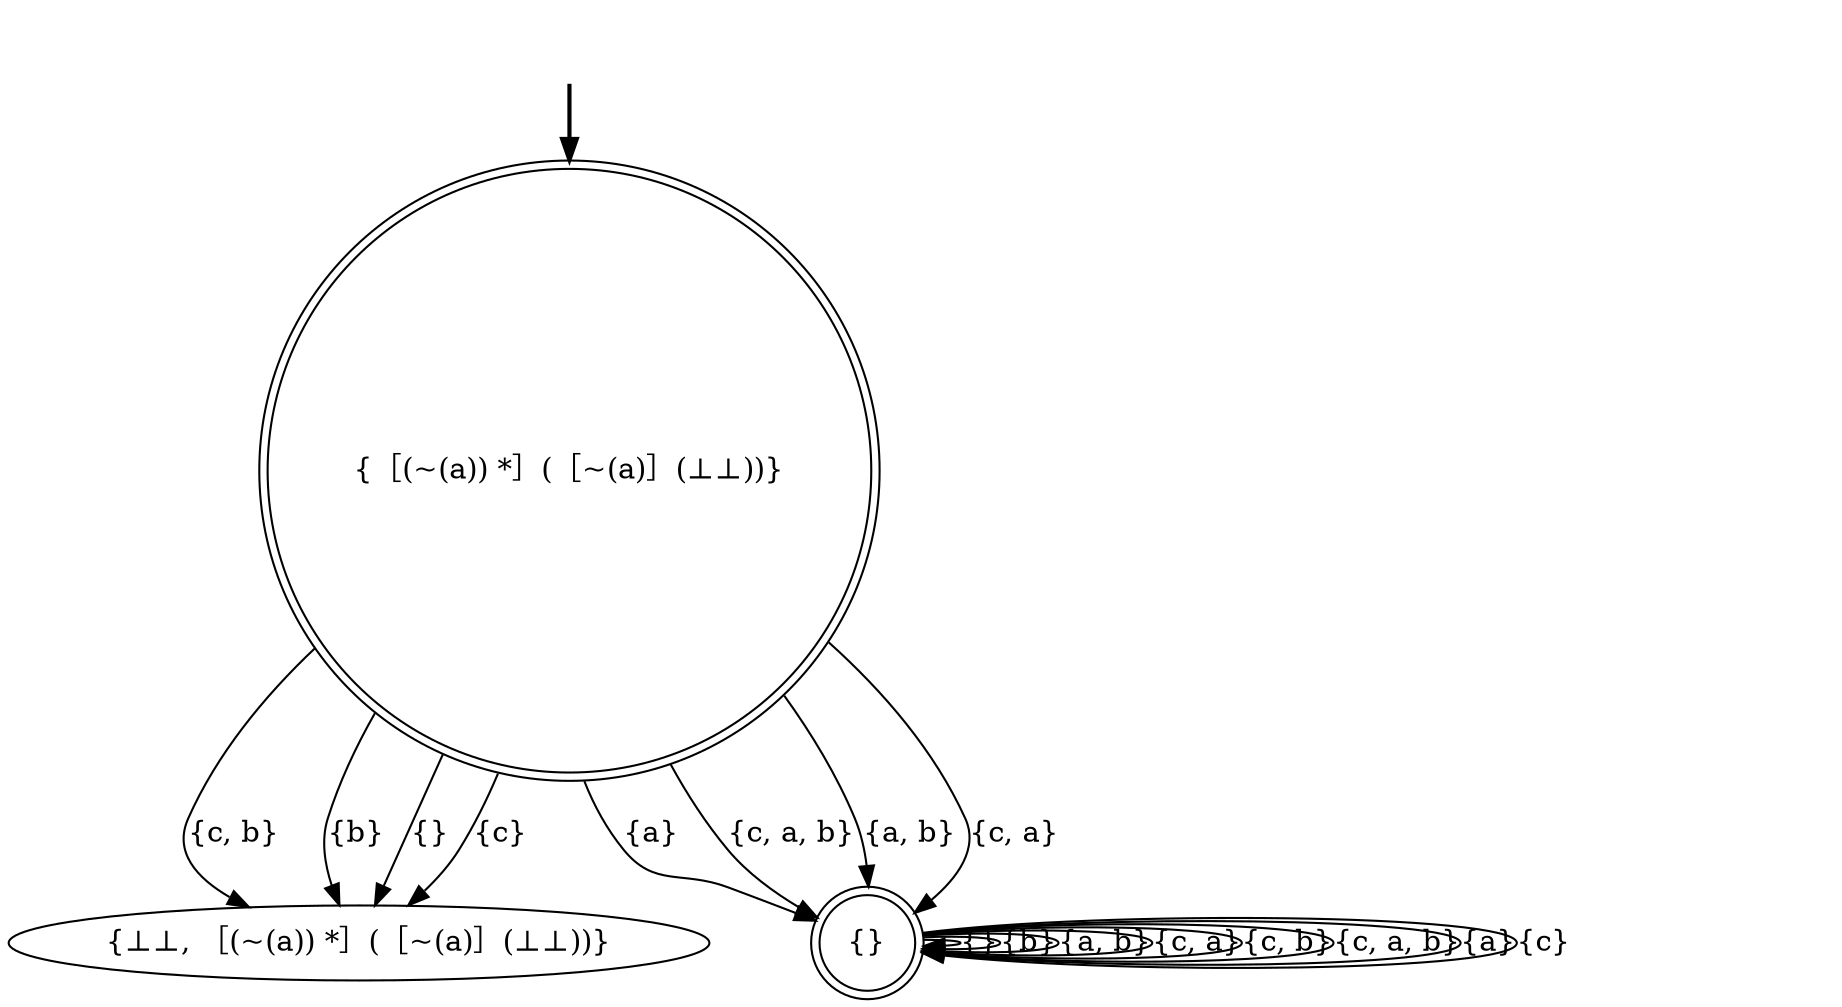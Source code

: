 digraph {
	fake0 [style=invisible]
	"{⊥⊥, ［(~(a)) *］(［~(a)］(⊥⊥))}"
	"{}" [shape=doublecircle]
	"{［(~(a)) *］(［~(a)］(⊥⊥))}" [root=true shape=doublecircle]
	fake0 -> "{［(~(a)) *］(［~(a)］(⊥⊥))}" [style=bold]
	"{}" -> "{}" [label="{}"]
	"{［(~(a)) *］(［~(a)］(⊥⊥))}" -> "{}" [label="{a}"]
	"{［(~(a)) *］(［~(a)］(⊥⊥))}" -> "{}" [label="{c, a, b}"]
	"{［(~(a)) *］(［~(a)］(⊥⊥))}" -> "{⊥⊥, ［(~(a)) *］(［~(a)］(⊥⊥))}" [label="{c, b}"]
	"{}" -> "{}" [label="{b}"]
	"{}" -> "{}" [label="{a, b}"]
	"{［(~(a)) *］(［~(a)］(⊥⊥))}" -> "{}" [label="{a, b}"]
	"{}" -> "{}" [label="{c, a}"]
	"{［(~(a)) *］(［~(a)］(⊥⊥))}" -> "{}" [label="{c, a}"]
	"{}" -> "{}" [label="{c, b}"]
	"{}" -> "{}" [label="{c, a, b}"]
	"{［(~(a)) *］(［~(a)］(⊥⊥))}" -> "{⊥⊥, ［(~(a)) *］(［~(a)］(⊥⊥))}" [label="{b}"]
	"{}" -> "{}" [label="{a}"]
	"{［(~(a)) *］(［~(a)］(⊥⊥))}" -> "{⊥⊥, ［(~(a)) *］(［~(a)］(⊥⊥))}" [label="{}"]
	"{［(~(a)) *］(［~(a)］(⊥⊥))}" -> "{⊥⊥, ［(~(a)) *］(［~(a)］(⊥⊥))}" [label="{c}"]
	"{}" -> "{}" [label="{c}"]
}
